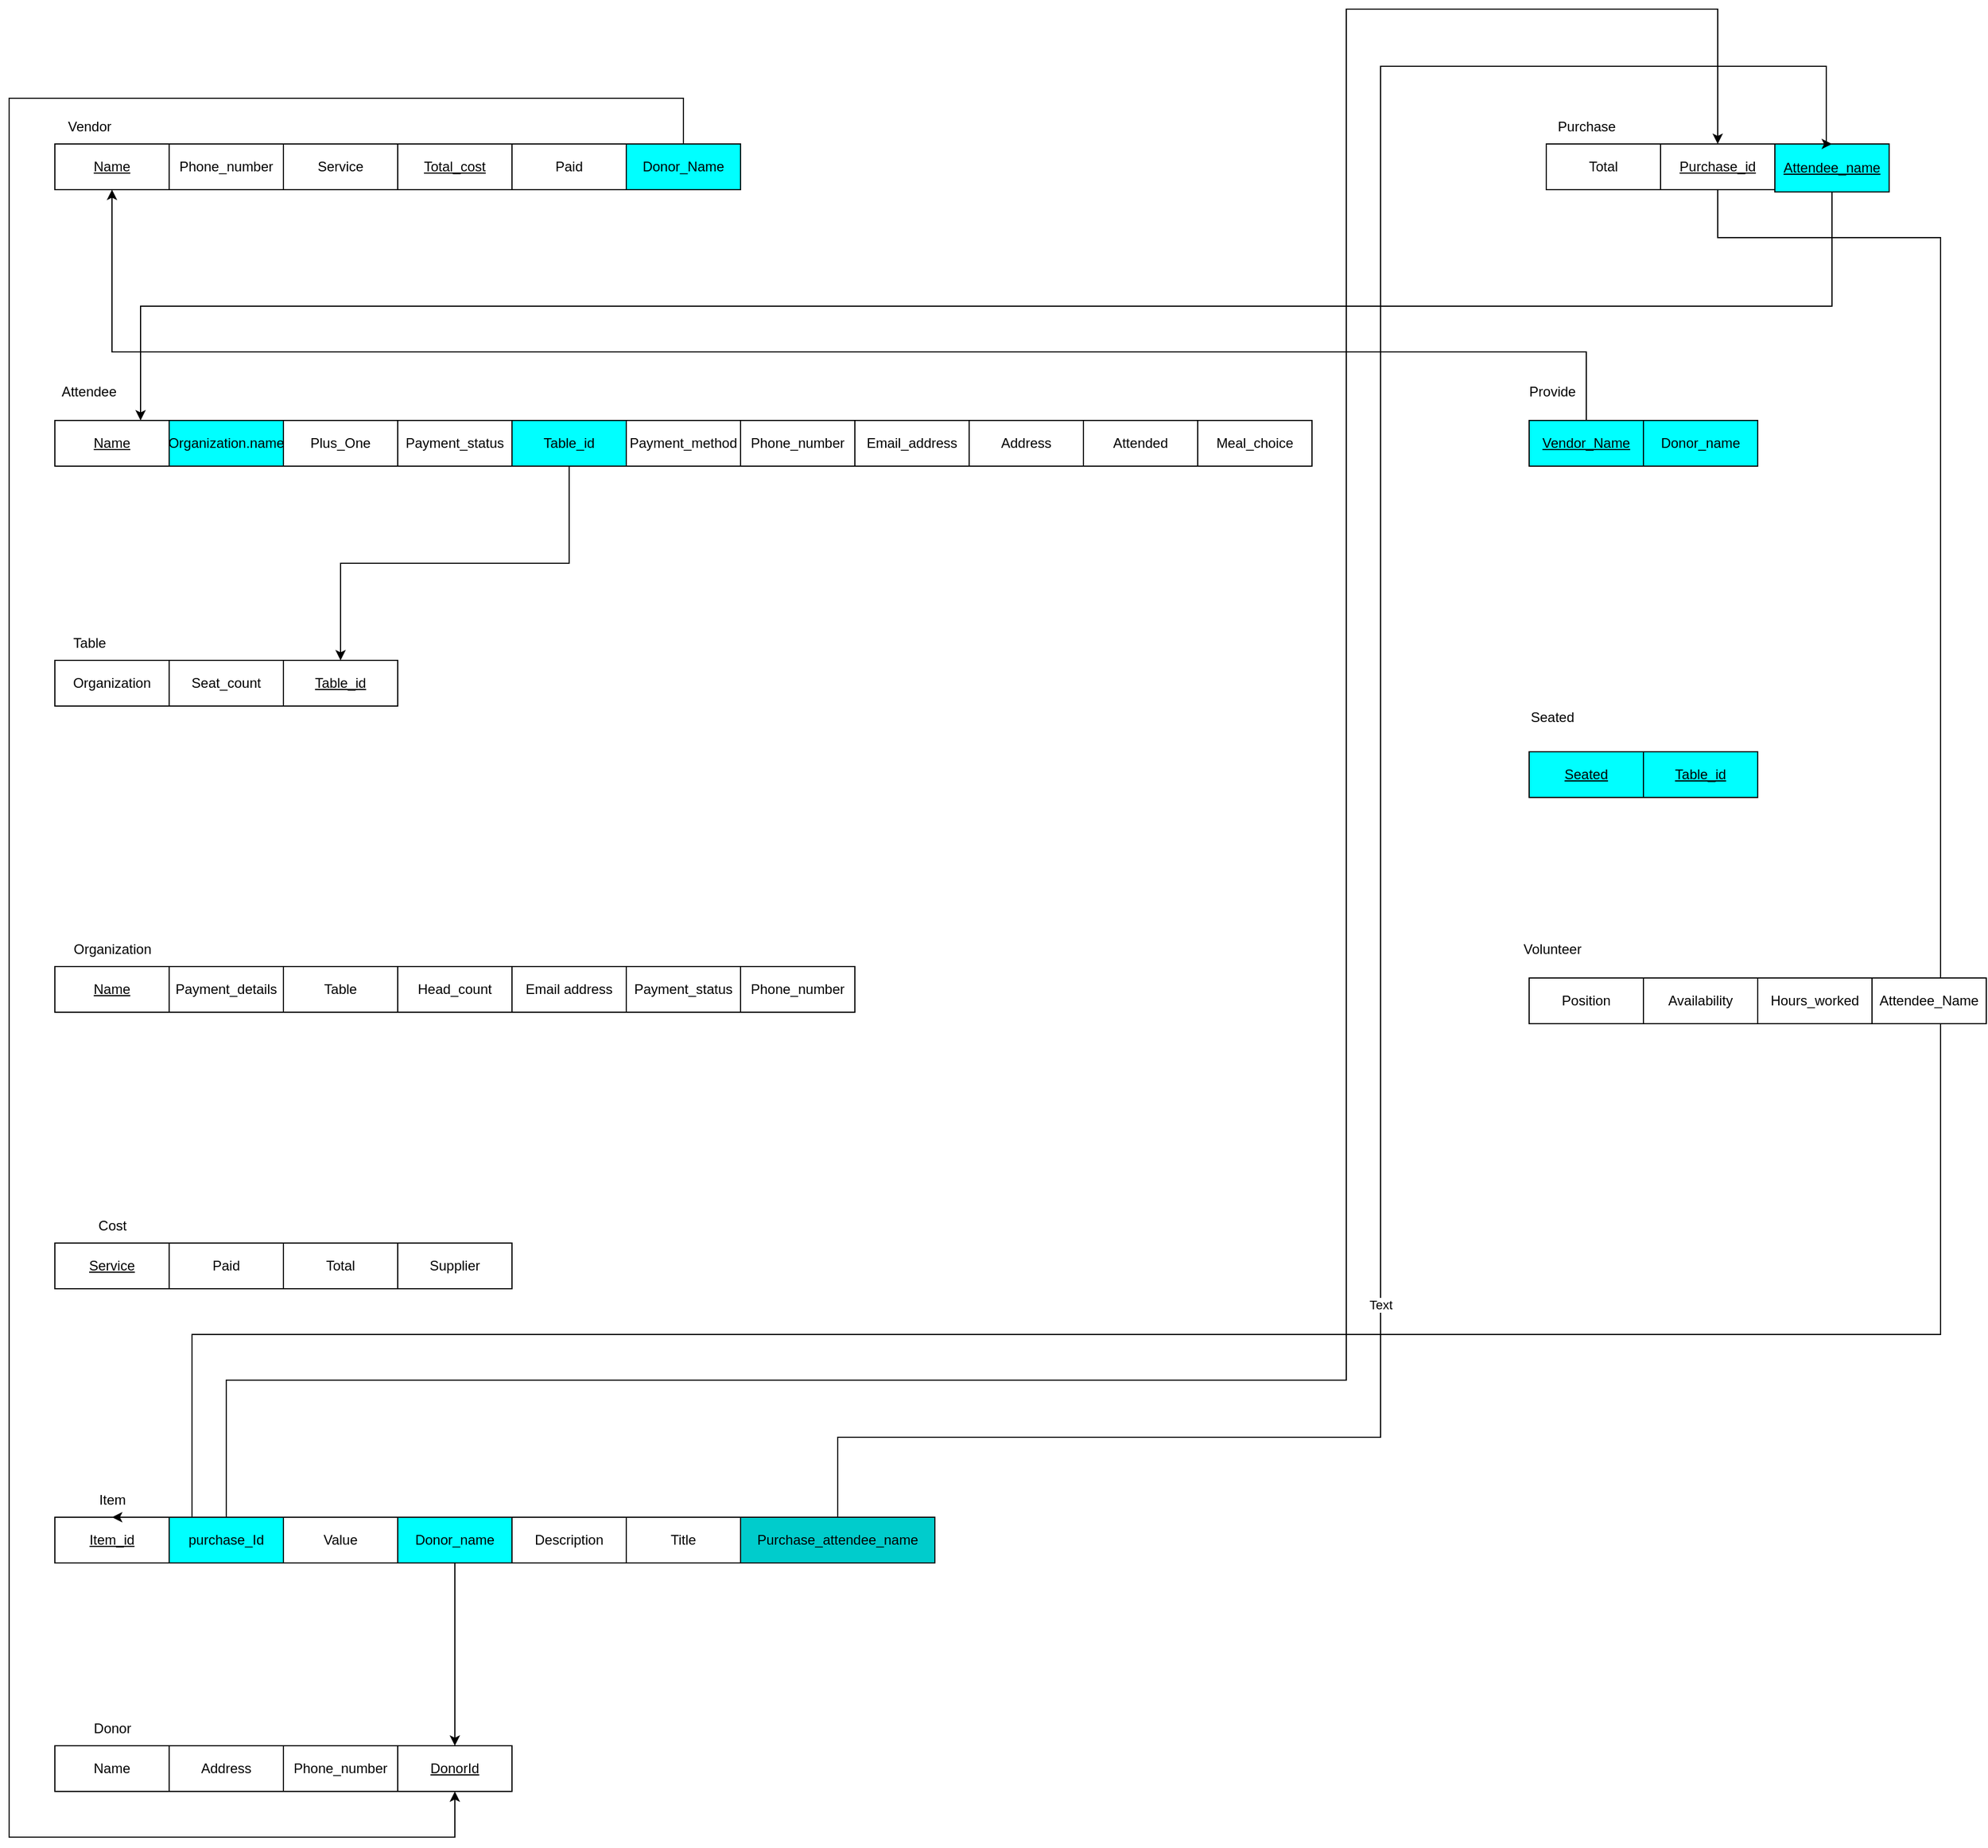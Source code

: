 <mxfile version="24.2.3" type="github">
  <diagram name="Page-1" id="JWPP79yBpx-Rtv-s2Ma5">
    <mxGraphModel dx="771" dy="1657" grid="1" gridSize="10" guides="1" tooltips="1" connect="1" arrows="1" fold="1" page="1" pageScale="1" pageWidth="850" pageHeight="1100" math="0" shadow="0">
      <root>
        <mxCell id="0" />
        <mxCell id="1" parent="0" />
        <mxCell id="tisiuNeUIjjeBoUYgNED-27" value="&lt;u&gt;Name&lt;/u&gt;" style="rounded=0;whiteSpace=wrap;html=1;" vertex="1" parent="1">
          <mxGeometry x="70" y="290" width="100" height="40" as="geometry" />
        </mxCell>
        <mxCell id="tisiuNeUIjjeBoUYgNED-28" value="&lt;div&gt;Attendee&lt;/div&gt;" style="text;html=1;align=center;verticalAlign=middle;whiteSpace=wrap;rounded=0;" vertex="1" parent="1">
          <mxGeometry x="70" y="250" width="60" height="30" as="geometry" />
        </mxCell>
        <mxCell id="tisiuNeUIjjeBoUYgNED-29" value="Organization.name" style="rounded=0;whiteSpace=wrap;html=1;fillColor=#00FFFF;" vertex="1" parent="1">
          <mxGeometry x="170" y="290" width="100" height="40" as="geometry" />
        </mxCell>
        <mxCell id="tisiuNeUIjjeBoUYgNED-30" value="Plus_One" style="rounded=0;whiteSpace=wrap;html=1;" vertex="1" parent="1">
          <mxGeometry x="270" y="290" width="100" height="40" as="geometry" />
        </mxCell>
        <mxCell id="tisiuNeUIjjeBoUYgNED-31" value="Payment_status" style="rounded=0;whiteSpace=wrap;html=1;" vertex="1" parent="1">
          <mxGeometry x="370" y="290" width="100" height="40" as="geometry" />
        </mxCell>
        <mxCell id="tisiuNeUIjjeBoUYgNED-106" style="edgeStyle=orthogonalEdgeStyle;rounded=0;orthogonalLoop=1;jettySize=auto;html=1;exitX=0.5;exitY=1;exitDx=0;exitDy=0;entryX=0.5;entryY=0;entryDx=0;entryDy=0;" edge="1" parent="1" source="tisiuNeUIjjeBoUYgNED-32" target="tisiuNeUIjjeBoUYgNED-43">
          <mxGeometry relative="1" as="geometry" />
        </mxCell>
        <mxCell id="tisiuNeUIjjeBoUYgNED-32" value="Table_id" style="rounded=0;whiteSpace=wrap;html=1;fillColor=#00FFFF;" vertex="1" parent="1">
          <mxGeometry x="470" y="290" width="100" height="40" as="geometry" />
        </mxCell>
        <mxCell id="tisiuNeUIjjeBoUYgNED-33" value="Payment_method" style="rounded=0;whiteSpace=wrap;html=1;" vertex="1" parent="1">
          <mxGeometry x="570" y="290" width="100" height="40" as="geometry" />
        </mxCell>
        <mxCell id="tisiuNeUIjjeBoUYgNED-34" value="Phone_number" style="rounded=0;whiteSpace=wrap;html=1;" vertex="1" parent="1">
          <mxGeometry x="670" y="290" width="100" height="40" as="geometry" />
        </mxCell>
        <mxCell id="tisiuNeUIjjeBoUYgNED-35" value="Email_address" style="rounded=0;whiteSpace=wrap;html=1;" vertex="1" parent="1">
          <mxGeometry x="770" y="290" width="100" height="40" as="geometry" />
        </mxCell>
        <mxCell id="tisiuNeUIjjeBoUYgNED-36" value="Address" style="rounded=0;whiteSpace=wrap;html=1;" vertex="1" parent="1">
          <mxGeometry x="870" y="290" width="100" height="40" as="geometry" />
        </mxCell>
        <mxCell id="tisiuNeUIjjeBoUYgNED-37" value="Attended" style="rounded=0;whiteSpace=wrap;html=1;" vertex="1" parent="1">
          <mxGeometry x="970" y="290" width="100" height="40" as="geometry" />
        </mxCell>
        <mxCell id="tisiuNeUIjjeBoUYgNED-38" value="Meal_choice" style="rounded=0;whiteSpace=wrap;html=1;" vertex="1" parent="1">
          <mxGeometry x="1070" y="290" width="100" height="40" as="geometry" />
        </mxCell>
        <mxCell id="tisiuNeUIjjeBoUYgNED-39" value="Table" style="text;html=1;align=center;verticalAlign=middle;resizable=0;points=[];autosize=1;strokeColor=none;fillColor=none;" vertex="1" parent="1">
          <mxGeometry x="75" y="470" width="50" height="30" as="geometry" />
        </mxCell>
        <mxCell id="tisiuNeUIjjeBoUYgNED-40" value="Organization" style="rounded=0;whiteSpace=wrap;html=1;" vertex="1" parent="1">
          <mxGeometry x="70" y="500" width="100" height="40" as="geometry" />
        </mxCell>
        <mxCell id="tisiuNeUIjjeBoUYgNED-41" value="Seat_count" style="rounded=0;whiteSpace=wrap;html=1;" vertex="1" parent="1">
          <mxGeometry x="170" y="500" width="100" height="40" as="geometry" />
        </mxCell>
        <mxCell id="tisiuNeUIjjeBoUYgNED-43" value="&lt;u&gt;Table_id&lt;/u&gt;" style="rounded=0;whiteSpace=wrap;html=1;" vertex="1" parent="1">
          <mxGeometry x="270" y="500" width="100" height="40" as="geometry" />
        </mxCell>
        <mxCell id="tisiuNeUIjjeBoUYgNED-44" value="Organization" style="text;html=1;align=center;verticalAlign=middle;resizable=0;points=[];autosize=1;strokeColor=none;fillColor=none;" vertex="1" parent="1">
          <mxGeometry x="75" y="738" width="90" height="30" as="geometry" />
        </mxCell>
        <mxCell id="tisiuNeUIjjeBoUYgNED-45" value="&lt;u&gt;Name&lt;/u&gt;" style="rounded=0;whiteSpace=wrap;html=1;" vertex="1" parent="1">
          <mxGeometry x="70" y="768" width="100" height="40" as="geometry" />
        </mxCell>
        <mxCell id="tisiuNeUIjjeBoUYgNED-46" value="Payment_details" style="rounded=0;whiteSpace=wrap;html=1;" vertex="1" parent="1">
          <mxGeometry x="170" y="768" width="100" height="40" as="geometry" />
        </mxCell>
        <mxCell id="tisiuNeUIjjeBoUYgNED-47" value="Table" style="rounded=0;whiteSpace=wrap;html=1;" vertex="1" parent="1">
          <mxGeometry x="270" y="768" width="100" height="40" as="geometry" />
        </mxCell>
        <mxCell id="tisiuNeUIjjeBoUYgNED-48" value="Head_count" style="rounded=0;whiteSpace=wrap;html=1;" vertex="1" parent="1">
          <mxGeometry x="370" y="768" width="100" height="40" as="geometry" />
        </mxCell>
        <mxCell id="tisiuNeUIjjeBoUYgNED-49" value="Email address" style="rounded=0;whiteSpace=wrap;html=1;" vertex="1" parent="1">
          <mxGeometry x="470" y="768" width="100" height="40" as="geometry" />
        </mxCell>
        <mxCell id="tisiuNeUIjjeBoUYgNED-50" value="Payment_status" style="rounded=0;whiteSpace=wrap;html=1;" vertex="1" parent="1">
          <mxGeometry x="570" y="768" width="100" height="40" as="geometry" />
        </mxCell>
        <mxCell id="tisiuNeUIjjeBoUYgNED-51" value="Phone_number" style="rounded=0;whiteSpace=wrap;html=1;" vertex="1" parent="1">
          <mxGeometry x="670" y="768" width="100" height="40" as="geometry" />
        </mxCell>
        <mxCell id="tisiuNeUIjjeBoUYgNED-52" value="Availability" style="rounded=0;whiteSpace=wrap;html=1;" vertex="1" parent="1">
          <mxGeometry x="1460" y="778" width="100" height="40" as="geometry" />
        </mxCell>
        <mxCell id="tisiuNeUIjjeBoUYgNED-53" value="Cost" style="text;html=1;align=center;verticalAlign=middle;resizable=0;points=[];autosize=1;strokeColor=none;fillColor=none;" vertex="1" parent="1">
          <mxGeometry x="95" y="980" width="50" height="30" as="geometry" />
        </mxCell>
        <mxCell id="tisiuNeUIjjeBoUYgNED-54" value="&lt;u&gt;Service&lt;/u&gt;" style="rounded=0;whiteSpace=wrap;html=1;" vertex="1" parent="1">
          <mxGeometry x="70" y="1010" width="100" height="40" as="geometry" />
        </mxCell>
        <mxCell id="tisiuNeUIjjeBoUYgNED-55" value="Paid" style="rounded=0;whiteSpace=wrap;html=1;" vertex="1" parent="1">
          <mxGeometry x="170" y="1010" width="100" height="40" as="geometry" />
        </mxCell>
        <mxCell id="tisiuNeUIjjeBoUYgNED-56" value="Total" style="rounded=0;whiteSpace=wrap;html=1;" vertex="1" parent="1">
          <mxGeometry x="270" y="1010" width="100" height="40" as="geometry" />
        </mxCell>
        <mxCell id="tisiuNeUIjjeBoUYgNED-57" value="Supplier" style="rounded=0;whiteSpace=wrap;html=1;" vertex="1" parent="1">
          <mxGeometry x="370" y="1010" width="100" height="40" as="geometry" />
        </mxCell>
        <mxCell id="tisiuNeUIjjeBoUYgNED-58" value="Vendor" style="text;html=1;align=center;verticalAlign=middle;resizable=0;points=[];autosize=1;strokeColor=none;fillColor=none;" vertex="1" parent="1">
          <mxGeometry x="70" y="18" width="60" height="30" as="geometry" />
        </mxCell>
        <mxCell id="tisiuNeUIjjeBoUYgNED-59" value="&lt;u&gt;Name&lt;/u&gt;" style="rounded=0;whiteSpace=wrap;html=1;" vertex="1" parent="1">
          <mxGeometry x="70" y="48" width="100" height="40" as="geometry" />
        </mxCell>
        <mxCell id="tisiuNeUIjjeBoUYgNED-60" value="Phone_number" style="rounded=0;whiteSpace=wrap;html=1;" vertex="1" parent="1">
          <mxGeometry x="170" y="48" width="100" height="40" as="geometry" />
        </mxCell>
        <mxCell id="tisiuNeUIjjeBoUYgNED-61" value="Service" style="rounded=0;whiteSpace=wrap;html=1;" vertex="1" parent="1">
          <mxGeometry x="270" y="48" width="100" height="40" as="geometry" />
        </mxCell>
        <mxCell id="tisiuNeUIjjeBoUYgNED-62" value="&lt;u&gt;Total_cost&lt;/u&gt;" style="rounded=0;whiteSpace=wrap;html=1;" vertex="1" parent="1">
          <mxGeometry x="370" y="48" width="100" height="40" as="geometry" />
        </mxCell>
        <mxCell id="tisiuNeUIjjeBoUYgNED-63" value="Item" style="text;html=1;align=center;verticalAlign=middle;resizable=0;points=[];autosize=1;strokeColor=none;fillColor=none;" vertex="1" parent="1">
          <mxGeometry x="95" y="1220" width="50" height="30" as="geometry" />
        </mxCell>
        <mxCell id="tisiuNeUIjjeBoUYgNED-64" value="&lt;u&gt;Item_id&lt;/u&gt;" style="rounded=0;whiteSpace=wrap;html=1;" vertex="1" parent="1">
          <mxGeometry x="70" y="1250" width="100" height="40" as="geometry" />
        </mxCell>
        <mxCell id="tisiuNeUIjjeBoUYgNED-103" style="edgeStyle=orthogonalEdgeStyle;rounded=0;orthogonalLoop=1;jettySize=auto;html=1;exitX=0.5;exitY=0;exitDx=0;exitDy=0;entryX=0.5;entryY=0;entryDx=0;entryDy=0;" edge="1" parent="1" source="tisiuNeUIjjeBoUYgNED-65" target="tisiuNeUIjjeBoUYgNED-77">
          <mxGeometry relative="1" as="geometry">
            <Array as="points">
              <mxPoint x="220" y="1130" />
              <mxPoint x="1200" y="1130" />
              <mxPoint x="1200" y="-70" />
              <mxPoint x="1525" y="-70" />
            </Array>
          </mxGeometry>
        </mxCell>
        <mxCell id="tisiuNeUIjjeBoUYgNED-65" value="purchase_Id" style="rounded=0;whiteSpace=wrap;html=1;fillColor=#00FFFF;" vertex="1" parent="1">
          <mxGeometry x="170" y="1250" width="100" height="40" as="geometry" />
        </mxCell>
        <mxCell id="tisiuNeUIjjeBoUYgNED-66" value="Value" style="rounded=0;whiteSpace=wrap;html=1;" vertex="1" parent="1">
          <mxGeometry x="270" y="1250" width="100" height="40" as="geometry" />
        </mxCell>
        <mxCell id="tisiuNeUIjjeBoUYgNED-101" style="edgeStyle=orthogonalEdgeStyle;rounded=0;orthogonalLoop=1;jettySize=auto;html=1;exitX=0.5;exitY=1;exitDx=0;exitDy=0;entryX=0.5;entryY=0;entryDx=0;entryDy=0;" edge="1" parent="1" source="tisiuNeUIjjeBoUYgNED-68" target="tisiuNeUIjjeBoUYgNED-108">
          <mxGeometry relative="1" as="geometry">
            <mxPoint x="420" y="1410" as="targetPoint" />
            <Array as="points" />
          </mxGeometry>
        </mxCell>
        <mxCell id="tisiuNeUIjjeBoUYgNED-68" value="Donor_name" style="rounded=0;whiteSpace=wrap;html=1;fillColor=#00FFFF;" vertex="1" parent="1">
          <mxGeometry x="370" y="1250" width="100" height="40" as="geometry" />
        </mxCell>
        <mxCell id="tisiuNeUIjjeBoUYgNED-69" value="Description" style="rounded=0;whiteSpace=wrap;html=1;" vertex="1" parent="1">
          <mxGeometry x="470" y="1250" width="100" height="40" as="geometry" />
        </mxCell>
        <mxCell id="tisiuNeUIjjeBoUYgNED-70" value="Title" style="rounded=0;whiteSpace=wrap;html=1;" vertex="1" parent="1">
          <mxGeometry x="570" y="1250" width="100" height="40" as="geometry" />
        </mxCell>
        <mxCell id="tisiuNeUIjjeBoUYgNED-72" value="Donor" style="text;html=1;align=center;verticalAlign=middle;resizable=0;points=[];autosize=1;strokeColor=none;fillColor=none;" vertex="1" parent="1">
          <mxGeometry x="90" y="1420" width="60" height="30" as="geometry" />
        </mxCell>
        <mxCell id="tisiuNeUIjjeBoUYgNED-73" value="Name" style="rounded=0;whiteSpace=wrap;html=1;" vertex="1" parent="1">
          <mxGeometry x="70" y="1450" width="100" height="40" as="geometry" />
        </mxCell>
        <mxCell id="tisiuNeUIjjeBoUYgNED-74" value="Address" style="rounded=0;whiteSpace=wrap;html=1;" vertex="1" parent="1">
          <mxGeometry x="170" y="1450" width="100" height="40" as="geometry" />
        </mxCell>
        <mxCell id="tisiuNeUIjjeBoUYgNED-75" value="Phone_number" style="rounded=0;whiteSpace=wrap;html=1;" vertex="1" parent="1">
          <mxGeometry x="270" y="1450" width="100" height="40" as="geometry" />
        </mxCell>
        <mxCell id="tisiuNeUIjjeBoUYgNED-76" value="&lt;div&gt;Purchase&lt;/div&gt;" style="text;html=1;align=center;verticalAlign=middle;resizable=0;points=[];autosize=1;strokeColor=none;fillColor=none;" vertex="1" parent="1">
          <mxGeometry x="1375" y="18" width="70" height="30" as="geometry" />
        </mxCell>
        <mxCell id="tisiuNeUIjjeBoUYgNED-98" style="edgeStyle=orthogonalEdgeStyle;rounded=0;orthogonalLoop=1;jettySize=auto;html=1;exitX=0.5;exitY=1;exitDx=0;exitDy=0;entryX=0.5;entryY=0;entryDx=0;entryDy=0;" edge="1" parent="1" source="tisiuNeUIjjeBoUYgNED-77" target="tisiuNeUIjjeBoUYgNED-64">
          <mxGeometry relative="1" as="geometry">
            <Array as="points">
              <mxPoint x="1525" y="130" />
              <mxPoint x="1720" y="130" />
              <mxPoint x="1720" y="1090" />
              <mxPoint x="190" y="1090" />
              <mxPoint x="190" y="1250" />
            </Array>
          </mxGeometry>
        </mxCell>
        <mxCell id="tisiuNeUIjjeBoUYgNED-77" value="&lt;u&gt;Purchase_id&lt;/u&gt;" style="rounded=0;whiteSpace=wrap;html=1;" vertex="1" parent="1">
          <mxGeometry x="1475" y="48" width="100" height="40" as="geometry" />
        </mxCell>
        <mxCell id="tisiuNeUIjjeBoUYgNED-78" value="Total" style="rounded=0;whiteSpace=wrap;html=1;" vertex="1" parent="1">
          <mxGeometry x="1375" y="48" width="100" height="40" as="geometry" />
        </mxCell>
        <mxCell id="tisiuNeUIjjeBoUYgNED-99" style="edgeStyle=orthogonalEdgeStyle;rounded=0;orthogonalLoop=1;jettySize=auto;html=1;exitX=0.5;exitY=1;exitDx=0;exitDy=0;entryX=0.75;entryY=0;entryDx=0;entryDy=0;" edge="1" parent="1" source="tisiuNeUIjjeBoUYgNED-79" target="tisiuNeUIjjeBoUYgNED-27">
          <mxGeometry relative="1" as="geometry" />
        </mxCell>
        <mxCell id="tisiuNeUIjjeBoUYgNED-79" value="&lt;u&gt;Attendee_name&lt;/u&gt;" style="rounded=0;whiteSpace=wrap;html=1;fillColor=#00FFFF;" vertex="1" parent="1">
          <mxGeometry x="1575" y="48" width="100" height="42" as="geometry" />
        </mxCell>
        <mxCell id="tisiuNeUIjjeBoUYgNED-102" style="edgeStyle=orthogonalEdgeStyle;rounded=0;orthogonalLoop=1;jettySize=auto;html=1;exitX=0.5;exitY=0;exitDx=0;exitDy=0;fillColor=#99FF99;entryX=0.5;entryY=0;entryDx=0;entryDy=0;" edge="1" parent="1" source="tisiuNeUIjjeBoUYgNED-84" target="tisiuNeUIjjeBoUYgNED-79">
          <mxGeometry relative="1" as="geometry">
            <mxPoint x="1620" y="60" as="targetPoint" />
            <Array as="points">
              <mxPoint x="755" y="1180" />
              <mxPoint x="1230" y="1180" />
              <mxPoint x="1230" y="-20" />
              <mxPoint x="1620" y="-20" />
              <mxPoint x="1620" y="48" />
            </Array>
          </mxGeometry>
        </mxCell>
        <mxCell id="tisiuNeUIjjeBoUYgNED-104" value="Text" style="edgeLabel;html=1;align=center;verticalAlign=middle;resizable=0;points=[];" vertex="1" connectable="0" parent="tisiuNeUIjjeBoUYgNED-102">
          <mxGeometry x="-0.401" relative="1" as="geometry">
            <mxPoint as="offset" />
          </mxGeometry>
        </mxCell>
        <mxCell id="tisiuNeUIjjeBoUYgNED-84" value="Purchase_attendee_name" style="rounded=0;whiteSpace=wrap;html=1;fillColor=#00CCCC;" vertex="1" parent="1">
          <mxGeometry x="670" y="1250" width="170" height="40" as="geometry" />
        </mxCell>
        <mxCell id="tisiuNeUIjjeBoUYgNED-85" value="Paid" style="rounded=0;whiteSpace=wrap;html=1;" vertex="1" parent="1">
          <mxGeometry x="470" y="48" width="100" height="40" as="geometry" />
        </mxCell>
        <mxCell id="tisiuNeUIjjeBoUYgNED-86" value="Provide" style="text;html=1;align=center;verticalAlign=middle;resizable=0;points=[];autosize=1;strokeColor=none;fillColor=none;" vertex="1" parent="1">
          <mxGeometry x="1350" y="250" width="60" height="30" as="geometry" />
        </mxCell>
        <mxCell id="tisiuNeUIjjeBoUYgNED-107" style="edgeStyle=orthogonalEdgeStyle;rounded=0;orthogonalLoop=1;jettySize=auto;html=1;exitX=0.5;exitY=0;exitDx=0;exitDy=0;entryX=0.5;entryY=1;entryDx=0;entryDy=0;" edge="1" parent="1" source="tisiuNeUIjjeBoUYgNED-87" target="tisiuNeUIjjeBoUYgNED-59">
          <mxGeometry relative="1" as="geometry">
            <mxPoint x="120" y="140" as="targetPoint" />
            <Array as="points">
              <mxPoint x="1410" y="230" />
              <mxPoint x="120" y="230" />
            </Array>
          </mxGeometry>
        </mxCell>
        <mxCell id="tisiuNeUIjjeBoUYgNED-87" value="&lt;u&gt;Vendor_Name&lt;/u&gt;" style="rounded=0;whiteSpace=wrap;html=1;fillColor=#00FFFF;" vertex="1" parent="1">
          <mxGeometry x="1360" y="290" width="100" height="40" as="geometry" />
        </mxCell>
        <mxCell id="tisiuNeUIjjeBoUYgNED-88" value="Donor_name" style="rounded=0;whiteSpace=wrap;html=1;fillColor=#00FFFF;" vertex="1" parent="1">
          <mxGeometry x="1460" y="290" width="100" height="40" as="geometry" />
        </mxCell>
        <mxCell id="tisiuNeUIjjeBoUYgNED-100" style="edgeStyle=orthogonalEdgeStyle;rounded=0;orthogonalLoop=1;jettySize=auto;html=1;exitX=0.5;exitY=0;exitDx=0;exitDy=0;entryX=0.5;entryY=1;entryDx=0;entryDy=0;" edge="1" parent="1" source="tisiuNeUIjjeBoUYgNED-89" target="tisiuNeUIjjeBoUYgNED-108">
          <mxGeometry relative="1" as="geometry">
            <mxPoint x="620" y="28.0" as="sourcePoint" />
            <mxPoint x="130" y="1560" as="targetPoint" />
            <Array as="points">
              <mxPoint x="620" y="8" />
              <mxPoint x="30" y="8" />
              <mxPoint x="30" y="1530" />
              <mxPoint x="420" y="1530" />
            </Array>
          </mxGeometry>
        </mxCell>
        <mxCell id="tisiuNeUIjjeBoUYgNED-89" value="Donor_Name" style="rounded=0;whiteSpace=wrap;html=1;fillColor=#00FFFF;" vertex="1" parent="1">
          <mxGeometry x="570" y="48" width="100" height="40" as="geometry" />
        </mxCell>
        <mxCell id="tisiuNeUIjjeBoUYgNED-90" value="Seated" style="text;html=1;align=center;verticalAlign=middle;resizable=0;points=[];autosize=1;strokeColor=none;fillColor=none;" vertex="1" parent="1">
          <mxGeometry x="1350" y="535" width="60" height="30" as="geometry" />
        </mxCell>
        <mxCell id="tisiuNeUIjjeBoUYgNED-91" value="&lt;u&gt;Seated&lt;/u&gt;" style="rounded=0;whiteSpace=wrap;html=1;fillColor=#00FFFF;" vertex="1" parent="1">
          <mxGeometry x="1360" y="580" width="100" height="40" as="geometry" />
        </mxCell>
        <mxCell id="tisiuNeUIjjeBoUYgNED-92" value="&lt;u&gt;Table_id&lt;/u&gt;" style="rounded=0;whiteSpace=wrap;html=1;fillColor=#00FFFF;" vertex="1" parent="1">
          <mxGeometry x="1460" y="580" width="100" height="40" as="geometry" />
        </mxCell>
        <mxCell id="tisiuNeUIjjeBoUYgNED-93" value="&lt;div&gt;Volunteer&lt;/div&gt;" style="text;html=1;align=center;verticalAlign=middle;resizable=0;points=[];autosize=1;strokeColor=none;fillColor=none;" vertex="1" parent="1">
          <mxGeometry x="1345" y="738" width="70" height="30" as="geometry" />
        </mxCell>
        <mxCell id="tisiuNeUIjjeBoUYgNED-94" value="Position" style="rounded=0;whiteSpace=wrap;html=1;" vertex="1" parent="1">
          <mxGeometry x="1360" y="778" width="100" height="40" as="geometry" />
        </mxCell>
        <mxCell id="tisiuNeUIjjeBoUYgNED-96" value="Hours_worked" style="rounded=0;whiteSpace=wrap;html=1;" vertex="1" parent="1">
          <mxGeometry x="1560" y="778" width="100" height="40" as="geometry" />
        </mxCell>
        <mxCell id="tisiuNeUIjjeBoUYgNED-97" value="Attendee_Name" style="rounded=0;whiteSpace=wrap;html=1;" vertex="1" parent="1">
          <mxGeometry x="1660" y="778" width="100" height="40" as="geometry" />
        </mxCell>
        <mxCell id="tisiuNeUIjjeBoUYgNED-108" value="&lt;u&gt;DonorId&lt;/u&gt;" style="rounded=0;whiteSpace=wrap;html=1;" vertex="1" parent="1">
          <mxGeometry x="370" y="1450" width="100" height="40" as="geometry" />
        </mxCell>
      </root>
    </mxGraphModel>
  </diagram>
</mxfile>
